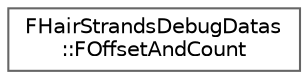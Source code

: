 digraph "Graphical Class Hierarchy"
{
 // INTERACTIVE_SVG=YES
 // LATEX_PDF_SIZE
  bgcolor="transparent";
  edge [fontname=Helvetica,fontsize=10,labelfontname=Helvetica,labelfontsize=10];
  node [fontname=Helvetica,fontsize=10,shape=box,height=0.2,width=0.4];
  rankdir="LR";
  Node0 [id="Node000000",label="FHairStrandsDebugDatas\l::FOffsetAndCount",height=0.2,width=0.4,color="grey40", fillcolor="white", style="filled",URL="$d0/dc1/structFHairStrandsDebugDatas_1_1FOffsetAndCount.html",tooltip=" "];
}
